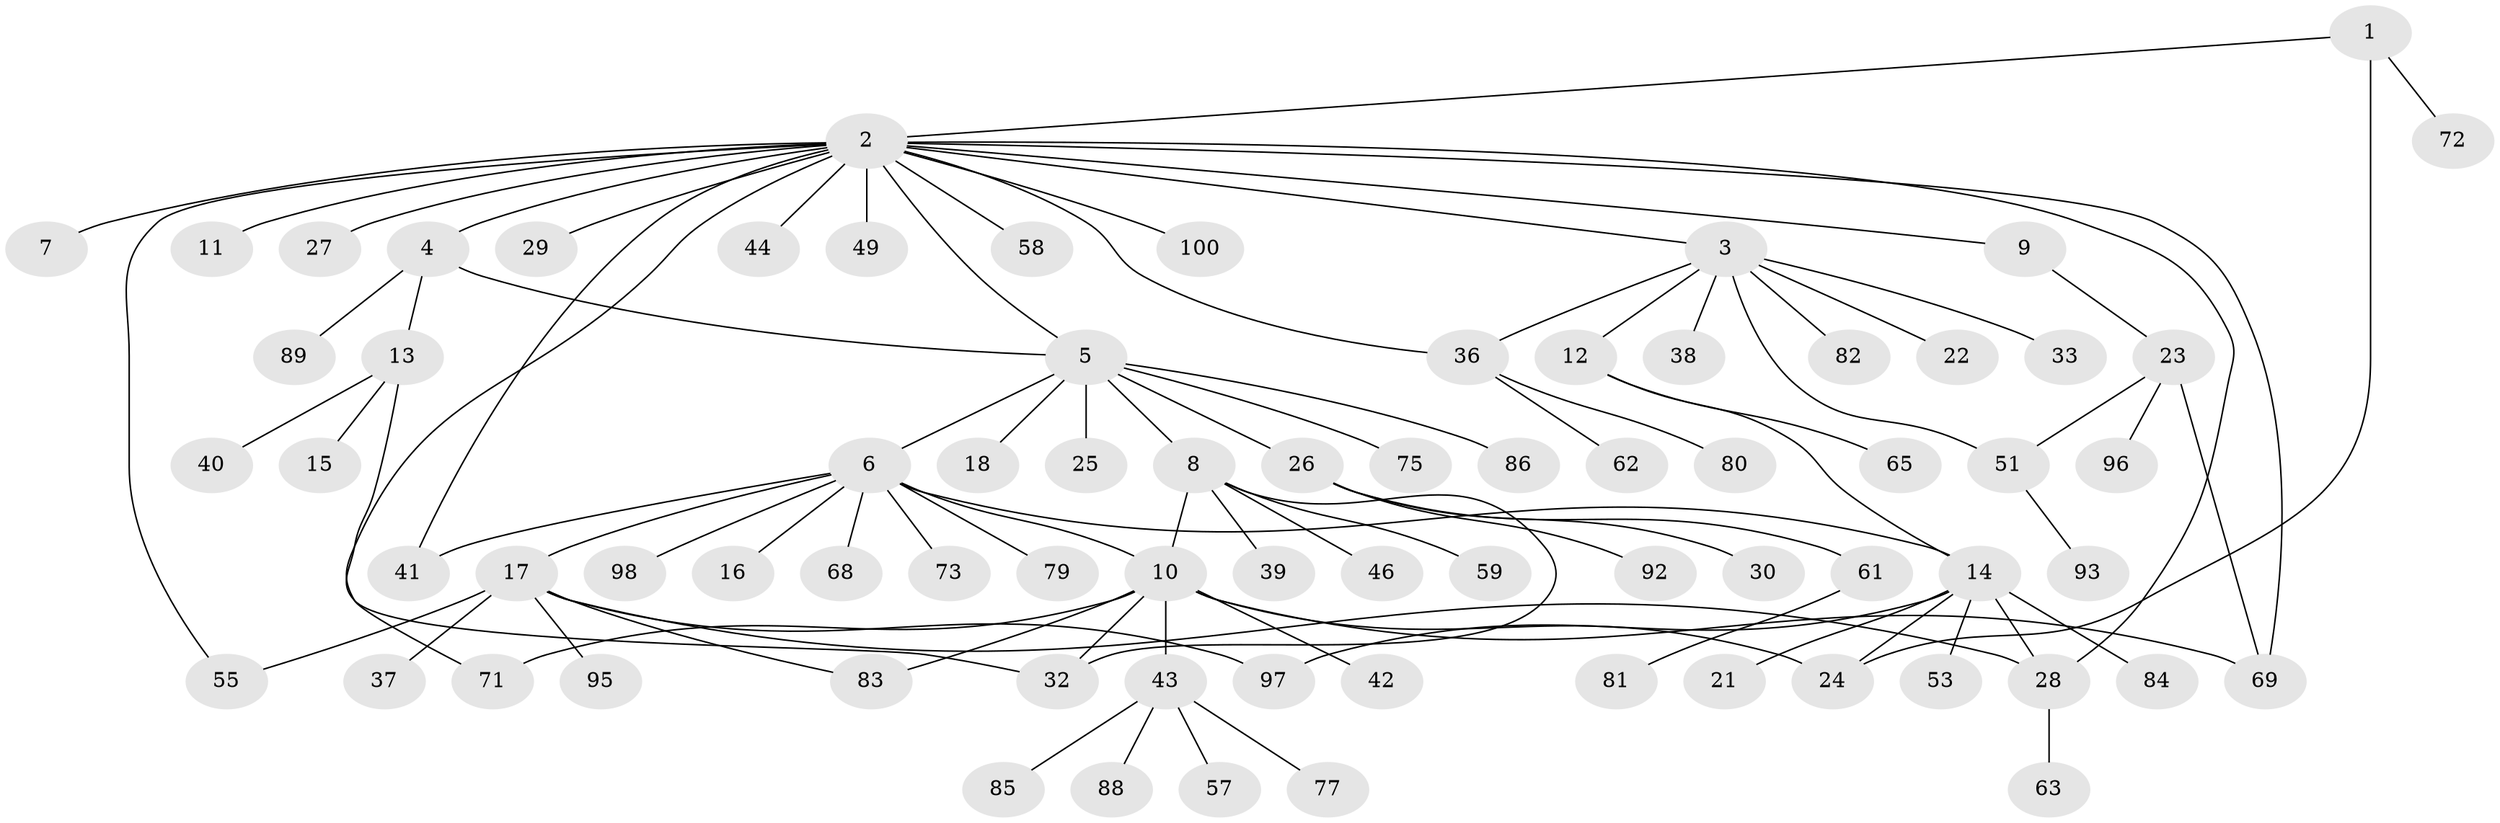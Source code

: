 // original degree distribution, {3: 0.17, 18: 0.01, 7: 0.02, 5: 0.05, 8: 0.02, 10: 0.01, 1: 0.55, 2: 0.14, 11: 0.01, 6: 0.01, 4: 0.01}
// Generated by graph-tools (version 1.1) at 2025/11/02/21/25 10:11:08]
// undirected, 75 vertices, 92 edges
graph export_dot {
graph [start="1"]
  node [color=gray90,style=filled];
  1;
  2 [super="+66"];
  3 [super="+35"];
  4 [super="+94"];
  5 [super="+19"];
  6 [super="+56"];
  7;
  8 [super="+48"];
  9;
  10 [super="+47"];
  11;
  12;
  13 [super="+20"];
  14 [super="+87"];
  15 [super="+31"];
  16 [super="+64"];
  17 [super="+52"];
  18;
  21 [super="+76"];
  22;
  23 [super="+70"];
  24 [super="+34"];
  25;
  26 [super="+54"];
  27;
  28 [super="+50"];
  29;
  30 [super="+90"];
  32;
  33;
  36 [super="+78"];
  37;
  38;
  39;
  40 [super="+45"];
  41;
  42 [super="+91"];
  43 [super="+60"];
  44;
  46;
  49;
  51;
  53;
  55 [super="+67"];
  57;
  58;
  59;
  61;
  62;
  63;
  65 [super="+74"];
  68;
  69 [super="+99"];
  71;
  72;
  73;
  75;
  77;
  79;
  80;
  81;
  82;
  83;
  84;
  85;
  86;
  88;
  89;
  92;
  93;
  95;
  96;
  97;
  98;
  100;
  1 -- 2;
  1 -- 24;
  1 -- 72;
  2 -- 3;
  2 -- 4;
  2 -- 5;
  2 -- 7;
  2 -- 9;
  2 -- 11;
  2 -- 27;
  2 -- 29;
  2 -- 36;
  2 -- 41;
  2 -- 44;
  2 -- 49;
  2 -- 55;
  2 -- 58;
  2 -- 69;
  2 -- 100;
  2 -- 71;
  2 -- 28;
  3 -- 12;
  3 -- 22;
  3 -- 33;
  3 -- 38;
  3 -- 51;
  3 -- 82;
  3 -- 36;
  4 -- 5;
  4 -- 13;
  4 -- 89;
  5 -- 6;
  5 -- 8;
  5 -- 18;
  5 -- 25;
  5 -- 75;
  5 -- 26;
  5 -- 86;
  6 -- 10;
  6 -- 14 [weight=2];
  6 -- 16;
  6 -- 17;
  6 -- 41;
  6 -- 68;
  6 -- 73;
  6 -- 79;
  6 -- 98;
  8 -- 10;
  8 -- 32;
  8 -- 39;
  8 -- 46;
  8 -- 59;
  9 -- 23;
  10 -- 24 [weight=2];
  10 -- 32;
  10 -- 42;
  10 -- 43;
  10 -- 69;
  10 -- 71;
  10 -- 83;
  12 -- 14;
  12 -- 65;
  13 -- 15;
  13 -- 32;
  13 -- 40;
  14 -- 21;
  14 -- 53;
  14 -- 84;
  14 -- 97;
  14 -- 24;
  14 -- 28;
  17 -- 28;
  17 -- 37;
  17 -- 97;
  17 -- 83;
  17 -- 55;
  17 -- 95;
  23 -- 96;
  23 -- 51;
  23 -- 69;
  26 -- 30;
  26 -- 61;
  26 -- 92;
  28 -- 63;
  36 -- 62;
  36 -- 80;
  43 -- 57;
  43 -- 77;
  43 -- 85;
  43 -- 88;
  51 -- 93;
  61 -- 81;
}
